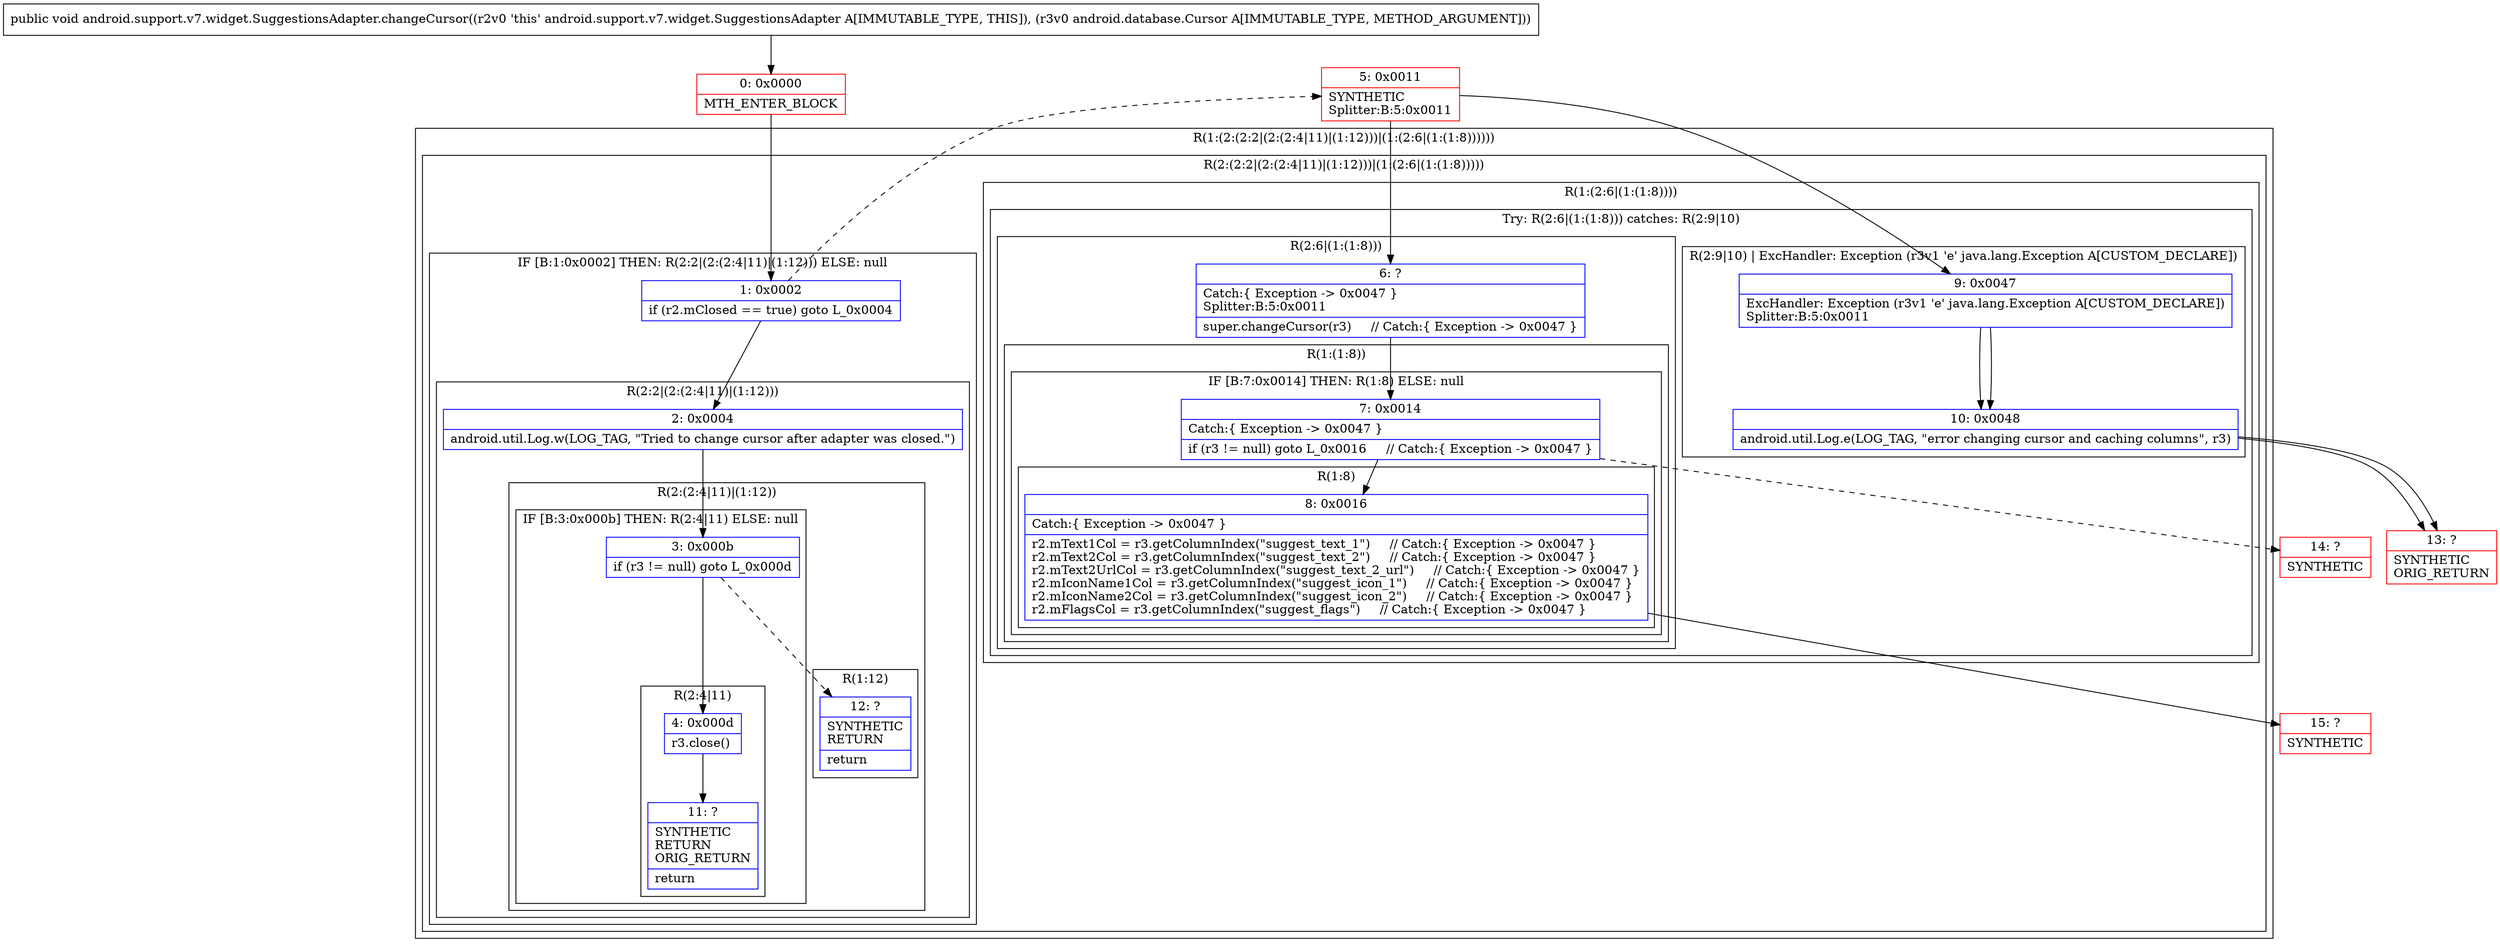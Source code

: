digraph "CFG forandroid.support.v7.widget.SuggestionsAdapter.changeCursor(Landroid\/database\/Cursor;)V" {
subgraph cluster_Region_1385690491 {
label = "R(1:(2:(2:2|(2:(2:4|11)|(1:12)))|(1:(2:6|(1:(1:8))))))";
node [shape=record,color=blue];
subgraph cluster_Region_1981494220 {
label = "R(2:(2:2|(2:(2:4|11)|(1:12)))|(1:(2:6|(1:(1:8)))))";
node [shape=record,color=blue];
subgraph cluster_IfRegion_440547064 {
label = "IF [B:1:0x0002] THEN: R(2:2|(2:(2:4|11)|(1:12))) ELSE: null";
node [shape=record,color=blue];
Node_1 [shape=record,label="{1\:\ 0x0002|if (r2.mClosed == true) goto L_0x0004\l}"];
subgraph cluster_Region_963418371 {
label = "R(2:2|(2:(2:4|11)|(1:12)))";
node [shape=record,color=blue];
Node_2 [shape=record,label="{2\:\ 0x0004|android.util.Log.w(LOG_TAG, \"Tried to change cursor after adapter was closed.\")\l}"];
subgraph cluster_Region_1413324664 {
label = "R(2:(2:4|11)|(1:12))";
node [shape=record,color=blue];
subgraph cluster_IfRegion_2073514848 {
label = "IF [B:3:0x000b] THEN: R(2:4|11) ELSE: null";
node [shape=record,color=blue];
Node_3 [shape=record,label="{3\:\ 0x000b|if (r3 != null) goto L_0x000d\l}"];
subgraph cluster_Region_1894338332 {
label = "R(2:4|11)";
node [shape=record,color=blue];
Node_4 [shape=record,label="{4\:\ 0x000d|r3.close()\l}"];
Node_11 [shape=record,label="{11\:\ ?|SYNTHETIC\lRETURN\lORIG_RETURN\l|return\l}"];
}
}
subgraph cluster_Region_764437635 {
label = "R(1:12)";
node [shape=record,color=blue];
Node_12 [shape=record,label="{12\:\ ?|SYNTHETIC\lRETURN\l|return\l}"];
}
}
}
}
subgraph cluster_Region_359589910 {
label = "R(1:(2:6|(1:(1:8))))";
node [shape=record,color=blue];
subgraph cluster_TryCatchRegion_1411622280 {
label = "Try: R(2:6|(1:(1:8))) catches: R(2:9|10)";
node [shape=record,color=blue];
subgraph cluster_Region_1854439871 {
label = "R(2:6|(1:(1:8)))";
node [shape=record,color=blue];
Node_6 [shape=record,label="{6\:\ ?|Catch:\{ Exception \-\> 0x0047 \}\lSplitter:B:5:0x0011\l|super.changeCursor(r3)     \/\/ Catch:\{ Exception \-\> 0x0047 \}\l}"];
subgraph cluster_Region_1074943121 {
label = "R(1:(1:8))";
node [shape=record,color=blue];
subgraph cluster_IfRegion_584989405 {
label = "IF [B:7:0x0014] THEN: R(1:8) ELSE: null";
node [shape=record,color=blue];
Node_7 [shape=record,label="{7\:\ 0x0014|Catch:\{ Exception \-\> 0x0047 \}\l|if (r3 != null) goto L_0x0016     \/\/ Catch:\{ Exception \-\> 0x0047 \}\l}"];
subgraph cluster_Region_1796789483 {
label = "R(1:8)";
node [shape=record,color=blue];
Node_8 [shape=record,label="{8\:\ 0x0016|Catch:\{ Exception \-\> 0x0047 \}\l|r2.mText1Col = r3.getColumnIndex(\"suggest_text_1\")     \/\/ Catch:\{ Exception \-\> 0x0047 \}\lr2.mText2Col = r3.getColumnIndex(\"suggest_text_2\")     \/\/ Catch:\{ Exception \-\> 0x0047 \}\lr2.mText2UrlCol = r3.getColumnIndex(\"suggest_text_2_url\")     \/\/ Catch:\{ Exception \-\> 0x0047 \}\lr2.mIconName1Col = r3.getColumnIndex(\"suggest_icon_1\")     \/\/ Catch:\{ Exception \-\> 0x0047 \}\lr2.mIconName2Col = r3.getColumnIndex(\"suggest_icon_2\")     \/\/ Catch:\{ Exception \-\> 0x0047 \}\lr2.mFlagsCol = r3.getColumnIndex(\"suggest_flags\")     \/\/ Catch:\{ Exception \-\> 0x0047 \}\l}"];
}
}
}
}
subgraph cluster_Region_1094137166 {
label = "R(2:9|10) | ExcHandler: Exception (r3v1 'e' java.lang.Exception A[CUSTOM_DECLARE])\l";
node [shape=record,color=blue];
Node_9 [shape=record,label="{9\:\ 0x0047|ExcHandler: Exception (r3v1 'e' java.lang.Exception A[CUSTOM_DECLARE])\lSplitter:B:5:0x0011\l}"];
Node_10 [shape=record,label="{10\:\ 0x0048|android.util.Log.e(LOG_TAG, \"error changing cursor and caching columns\", r3)\l}"];
}
}
}
}
}
subgraph cluster_Region_1094137166 {
label = "R(2:9|10) | ExcHandler: Exception (r3v1 'e' java.lang.Exception A[CUSTOM_DECLARE])\l";
node [shape=record,color=blue];
Node_9 [shape=record,label="{9\:\ 0x0047|ExcHandler: Exception (r3v1 'e' java.lang.Exception A[CUSTOM_DECLARE])\lSplitter:B:5:0x0011\l}"];
Node_10 [shape=record,label="{10\:\ 0x0048|android.util.Log.e(LOG_TAG, \"error changing cursor and caching columns\", r3)\l}"];
}
Node_0 [shape=record,color=red,label="{0\:\ 0x0000|MTH_ENTER_BLOCK\l}"];
Node_5 [shape=record,color=red,label="{5\:\ 0x0011|SYNTHETIC\lSplitter:B:5:0x0011\l}"];
Node_13 [shape=record,color=red,label="{13\:\ ?|SYNTHETIC\lORIG_RETURN\l}"];
Node_14 [shape=record,color=red,label="{14\:\ ?|SYNTHETIC\l}"];
Node_15 [shape=record,color=red,label="{15\:\ ?|SYNTHETIC\l}"];
MethodNode[shape=record,label="{public void android.support.v7.widget.SuggestionsAdapter.changeCursor((r2v0 'this' android.support.v7.widget.SuggestionsAdapter A[IMMUTABLE_TYPE, THIS]), (r3v0 android.database.Cursor A[IMMUTABLE_TYPE, METHOD_ARGUMENT])) }"];
MethodNode -> Node_0;
Node_1 -> Node_2;
Node_1 -> Node_5[style=dashed];
Node_2 -> Node_3;
Node_3 -> Node_4;
Node_3 -> Node_12[style=dashed];
Node_4 -> Node_11;
Node_6 -> Node_7;
Node_7 -> Node_8;
Node_7 -> Node_14[style=dashed];
Node_8 -> Node_15;
Node_9 -> Node_10;
Node_10 -> Node_13;
Node_9 -> Node_10;
Node_10 -> Node_13;
Node_0 -> Node_1;
Node_5 -> Node_6;
Node_5 -> Node_9;
}


